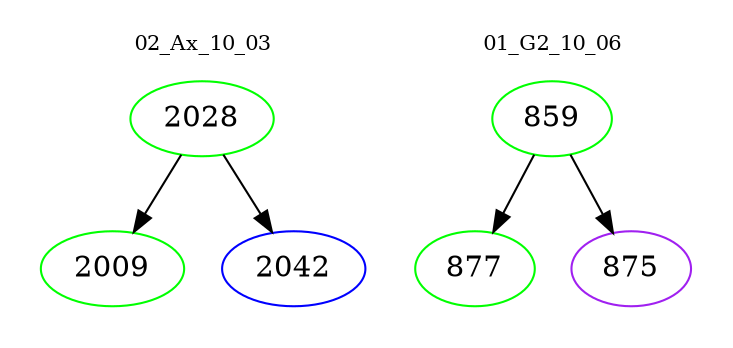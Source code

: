 digraph{
subgraph cluster_0 {
color = white
label = "02_Ax_10_03";
fontsize=10;
T0_2028 [label="2028", color="green"]
T0_2028 -> T0_2009 [color="black"]
T0_2009 [label="2009", color="green"]
T0_2028 -> T0_2042 [color="black"]
T0_2042 [label="2042", color="blue"]
}
subgraph cluster_1 {
color = white
label = "01_G2_10_06";
fontsize=10;
T1_859 [label="859", color="green"]
T1_859 -> T1_877 [color="black"]
T1_877 [label="877", color="green"]
T1_859 -> T1_875 [color="black"]
T1_875 [label="875", color="purple"]
}
}
